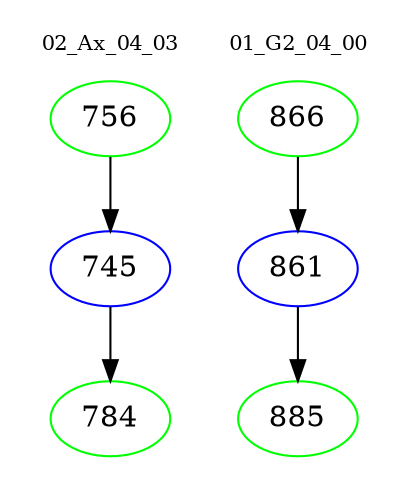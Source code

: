 digraph{
subgraph cluster_0 {
color = white
label = "02_Ax_04_03";
fontsize=10;
T0_756 [label="756", color="green"]
T0_756 -> T0_745 [color="black"]
T0_745 [label="745", color="blue"]
T0_745 -> T0_784 [color="black"]
T0_784 [label="784", color="green"]
}
subgraph cluster_1 {
color = white
label = "01_G2_04_00";
fontsize=10;
T1_866 [label="866", color="green"]
T1_866 -> T1_861 [color="black"]
T1_861 [label="861", color="blue"]
T1_861 -> T1_885 [color="black"]
T1_885 [label="885", color="green"]
}
}
